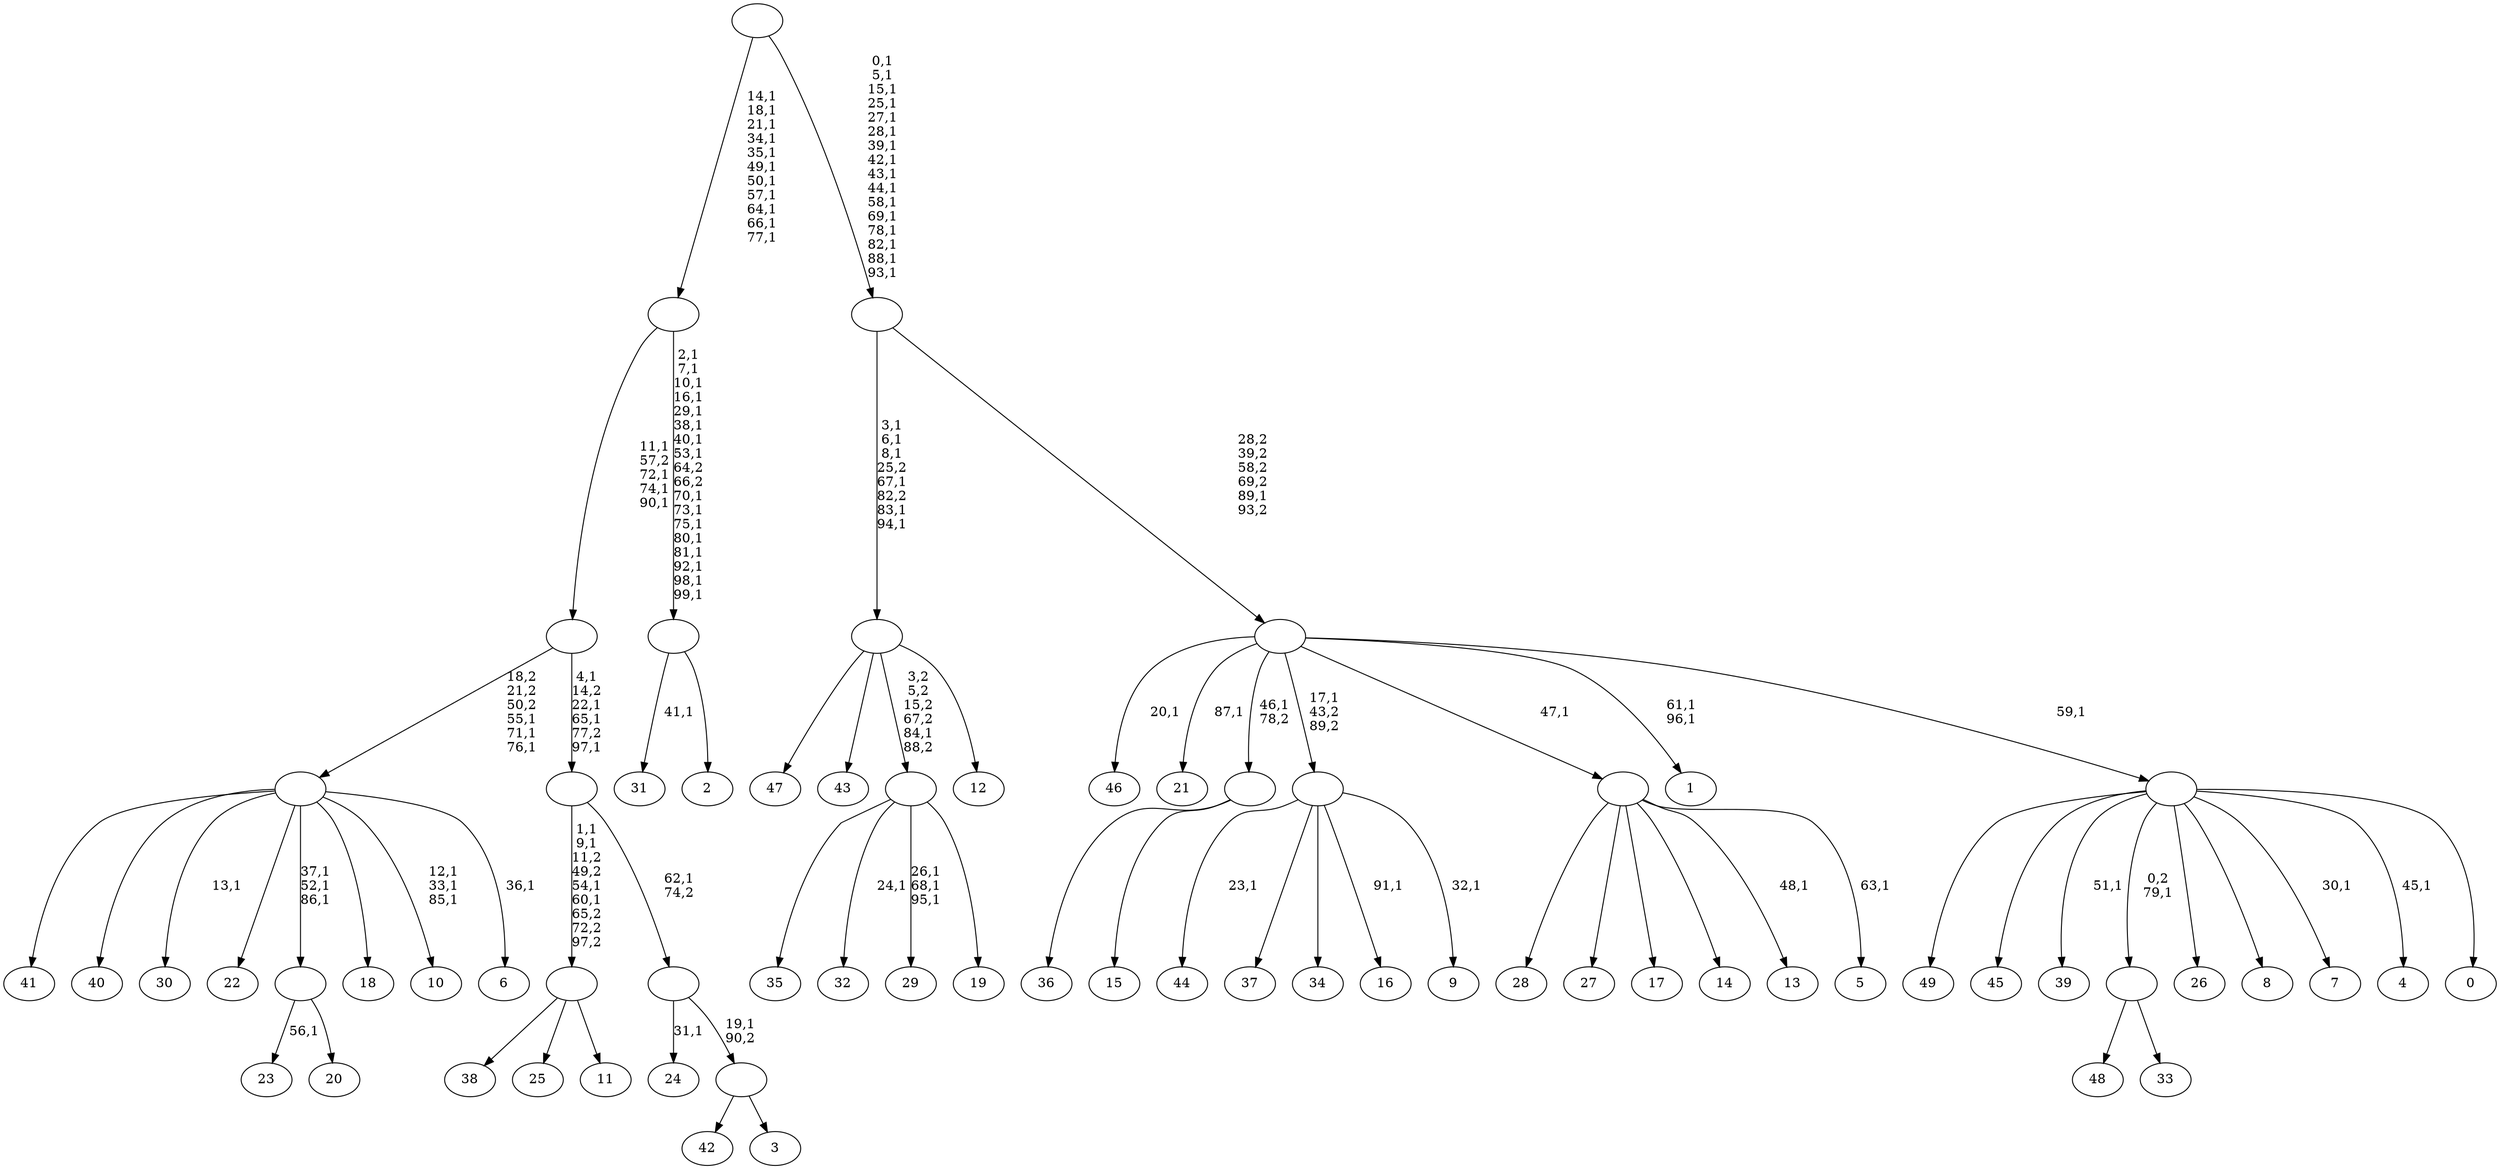 digraph T {
	150 [label="49"]
	149 [label="48"]
	148 [label="47"]
	147 [label="46"]
	145 [label="45"]
	144 [label="44"]
	142 [label="43"]
	141 [label="42"]
	140 [label="41"]
	139 [label="40"]
	138 [label="39"]
	136 [label="38"]
	135 [label="37"]
	134 [label="36"]
	133 [label="35"]
	132 [label="34"]
	131 [label="33"]
	130 [label=""]
	129 [label="32"]
	127 [label="31"]
	125 [label="30"]
	123 [label="29"]
	119 [label="28"]
	118 [label="27"]
	117 [label="26"]
	116 [label="25"]
	115 [label="24"]
	113 [label="23"]
	111 [label="22"]
	110 [label="21"]
	108 [label="20"]
	107 [label=""]
	104 [label="19"]
	103 [label=""]
	102 [label="18"]
	101 [label="17"]
	100 [label="16"]
	98 [label="15"]
	97 [label=""]
	96 [label="14"]
	95 [label="13"]
	93 [label="12"]
	92 [label=""]
	86 [label="11"]
	85 [label=""]
	81 [label="10"]
	77 [label="9"]
	75 [label=""]
	74 [label="8"]
	73 [label="7"]
	71 [label="6"]
	69 [label=""]
	66 [label="5"]
	64 [label=""]
	63 [label="4"]
	61 [label="3"]
	60 [label=""]
	59 [label=""]
	58 [label=""]
	54 [label=""]
	50 [label="2"]
	49 [label=""]
	33 [label=""]
	22 [label="1"]
	19 [label="0"]
	18 [label=""]
	17 [label=""]
	16 [label=""]
	0 [label=""]
	130 -> 149 [label=""]
	130 -> 131 [label=""]
	107 -> 113 [label="56,1"]
	107 -> 108 [label=""]
	103 -> 123 [label="26,1\n68,1\n95,1"]
	103 -> 129 [label="24,1"]
	103 -> 133 [label=""]
	103 -> 104 [label=""]
	97 -> 134 [label=""]
	97 -> 98 [label=""]
	92 -> 148 [label=""]
	92 -> 142 [label=""]
	92 -> 103 [label="3,2\n5,2\n15,2\n67,2\n84,1\n88,2"]
	92 -> 93 [label=""]
	85 -> 136 [label=""]
	85 -> 116 [label=""]
	85 -> 86 [label=""]
	75 -> 77 [label="32,1"]
	75 -> 100 [label="91,1"]
	75 -> 144 [label="23,1"]
	75 -> 135 [label=""]
	75 -> 132 [label=""]
	69 -> 71 [label="36,1"]
	69 -> 81 [label="12,1\n33,1\n85,1"]
	69 -> 107 [label="37,1\n52,1\n86,1"]
	69 -> 125 [label="13,1"]
	69 -> 140 [label=""]
	69 -> 139 [label=""]
	69 -> 111 [label=""]
	69 -> 102 [label=""]
	64 -> 66 [label="63,1"]
	64 -> 95 [label="48,1"]
	64 -> 119 [label=""]
	64 -> 118 [label=""]
	64 -> 101 [label=""]
	64 -> 96 [label=""]
	60 -> 141 [label=""]
	60 -> 61 [label=""]
	59 -> 115 [label="31,1"]
	59 -> 60 [label="19,1\n90,2"]
	58 -> 85 [label="1,1\n9,1\n11,2\n49,2\n54,1\n60,1\n65,2\n72,2\n97,2"]
	58 -> 59 [label="62,1\n74,2"]
	54 -> 58 [label="4,1\n14,2\n22,1\n65,1\n77,2\n97,1"]
	54 -> 69 [label="18,2\n21,2\n50,2\n55,1\n71,1\n76,1"]
	49 -> 127 [label="41,1"]
	49 -> 50 [label=""]
	33 -> 49 [label="2,1\n7,1\n10,1\n16,1\n29,1\n38,1\n40,1\n53,1\n64,2\n66,2\n70,1\n73,1\n75,1\n80,1\n81,1\n92,1\n98,1\n99,1"]
	33 -> 54 [label="11,1\n57,2\n72,1\n74,1\n90,1"]
	18 -> 63 [label="45,1"]
	18 -> 73 [label="30,1"]
	18 -> 138 [label="51,1"]
	18 -> 150 [label=""]
	18 -> 145 [label=""]
	18 -> 130 [label="0,2\n79,1"]
	18 -> 117 [label=""]
	18 -> 74 [label=""]
	18 -> 19 [label=""]
	17 -> 22 [label="61,1\n96,1"]
	17 -> 110 [label="87,1"]
	17 -> 147 [label="20,1"]
	17 -> 97 [label="46,1\n78,2"]
	17 -> 75 [label="17,1\n43,2\n89,2"]
	17 -> 64 [label="47,1"]
	17 -> 18 [label="59,1"]
	16 -> 92 [label="3,1\n6,1\n8,1\n25,2\n67,1\n82,2\n83,1\n94,1"]
	16 -> 17 [label="28,2\n39,2\n58,2\n69,2\n89,1\n93,2"]
	0 -> 16 [label="0,1\n5,1\n15,1\n25,1\n27,1\n28,1\n39,1\n42,1\n43,1\n44,1\n58,1\n69,1\n78,1\n82,1\n88,1\n93,1"]
	0 -> 33 [label="14,1\n18,1\n21,1\n34,1\n35,1\n49,1\n50,1\n57,1\n64,1\n66,1\n77,1"]
}
